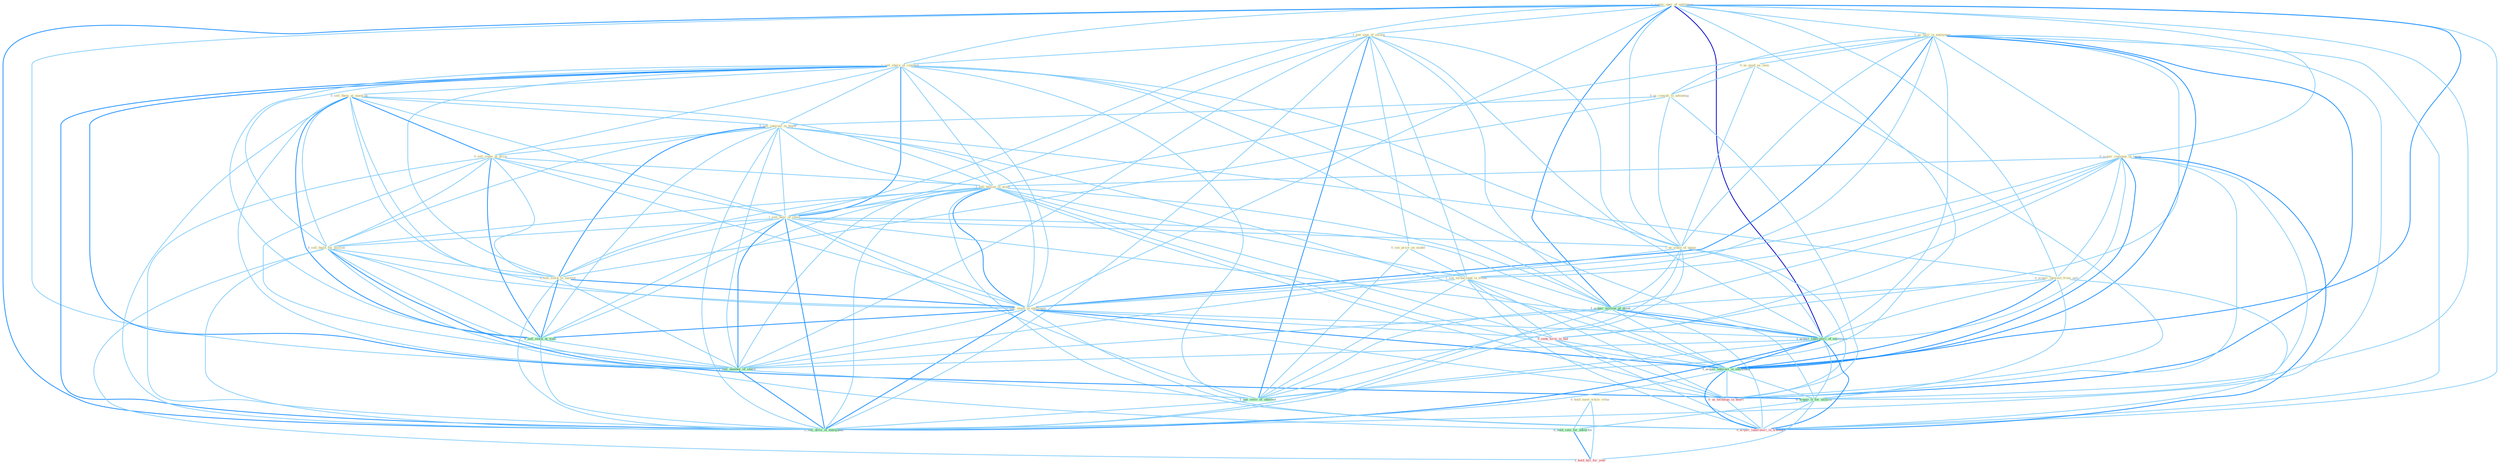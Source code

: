 Graph G{ 
    node
    [shape=polygon,style=filled,width=.5,height=.06,color="#BDFCC9",fixedsize=true,fontsize=4,
    fontcolor="#2f4f4f"];
    {node
    [color="#ffffe0", fontcolor="#8b7d6b"] "1_acquir_oper_of_entitynam " "1_see_sign_of_swoon " "1_us_facil_in_entitynam " "1_sell_share_of_compani " "0_sell_them_at_mark-up " "0_us_good_as_item " "0_hold_meet_while_refus " "0_acquir_compani_in_swap " "0_us_consult_to_advantag " "0_sell_interest_to_buyer " "0_sell_stake_at_price " "1_sell_billion_in_asset " "1_sell_beer_of_choic " "0_sell_build_for_million " "0_see_price_on_model " "1_see_turnaround_in_trend " "0_acquir_interest_from_unit " "0_sell_stock_to_institut " "1_us_some_of_equip " "1_sell_stock_in_entitynam "}
{node [color="#fff0f5", fontcolor="#b22222"] "0_seek_term_in_bid " "0_us_techniqu_in_heart " "0_acquir_laboratori_in_transact " "1_hold_bill_for_year "}
edge [color="#B0E2FF"];

	"1_acquir_oper_of_entitynam " -- "1_see_sign_of_swoon " [w="1", color="#87cefa" ];
	"1_acquir_oper_of_entitynam " -- "1_us_facil_in_entitynam " [w="1", color="#87cefa" ];
	"1_acquir_oper_of_entitynam " -- "1_sell_share_of_compani " [w="1", color="#87cefa" ];
	"1_acquir_oper_of_entitynam " -- "0_acquir_compani_in_swap " [w="1", color="#87cefa" ];
	"1_acquir_oper_of_entitynam " -- "1_sell_beer_of_choic " [w="1", color="#87cefa" ];
	"1_acquir_oper_of_entitynam " -- "0_acquir_interest_from_unit " [w="1", color="#87cefa" ];
	"1_acquir_oper_of_entitynam " -- "1_us_some_of_equip " [w="1", color="#87cefa" ];
	"1_acquir_oper_of_entitynam " -- "1_sell_stock_in_entitynam " [w="1", color="#87cefa" ];
	"1_acquir_oper_of_entitynam " -- "1_acquir_million_of_asset " [w="2", color="#1e90ff" , len=0.8];
	"1_acquir_oper_of_entitynam " -- "1_acquir_laboratori_of_entitynam " [w="3", color="#0000cd" , len=0.6];
	"1_acquir_oper_of_entitynam " -- "1_acquir_interest_in_entitynam " [w="2", color="#1e90ff" , len=0.8];
	"1_acquir_oper_of_entitynam " -- "0_acquir_it_for_million " [w="1", color="#87cefa" ];
	"1_acquir_oper_of_entitynam " -- "0_acquir_laboratori_in_transact " [w="1", color="#87cefa" ];
	"1_acquir_oper_of_entitynam " -- "1_sell_number_of_share " [w="1", color="#87cefa" ];
	"1_acquir_oper_of_entitynam " -- "1_see_reviv_of_interest " [w="1", color="#87cefa" ];
	"1_acquir_oper_of_entitynam " -- "1_sell_divis_of_entitynam " [w="2", color="#1e90ff" , len=0.8];
	"1_see_sign_of_swoon " -- "1_sell_share_of_compani " [w="1", color="#87cefa" ];
	"1_see_sign_of_swoon " -- "1_sell_beer_of_choic " [w="1", color="#87cefa" ];
	"1_see_sign_of_swoon " -- "0_see_price_on_model " [w="1", color="#87cefa" ];
	"1_see_sign_of_swoon " -- "1_see_turnaround_in_trend " [w="1", color="#87cefa" ];
	"1_see_sign_of_swoon " -- "1_us_some_of_equip " [w="1", color="#87cefa" ];
	"1_see_sign_of_swoon " -- "1_acquir_million_of_asset " [w="1", color="#87cefa" ];
	"1_see_sign_of_swoon " -- "1_acquir_laboratori_of_entitynam " [w="1", color="#87cefa" ];
	"1_see_sign_of_swoon " -- "1_sell_number_of_share " [w="1", color="#87cefa" ];
	"1_see_sign_of_swoon " -- "1_see_reviv_of_interest " [w="2", color="#1e90ff" , len=0.8];
	"1_see_sign_of_swoon " -- "1_sell_divis_of_entitynam " [w="1", color="#87cefa" ];
	"1_us_facil_in_entitynam " -- "0_us_good_as_item " [w="1", color="#87cefa" ];
	"1_us_facil_in_entitynam " -- "0_acquir_compani_in_swap " [w="1", color="#87cefa" ];
	"1_us_facil_in_entitynam " -- "0_us_consult_to_advantag " [w="1", color="#87cefa" ];
	"1_us_facil_in_entitynam " -- "1_sell_billion_in_asset " [w="1", color="#87cefa" ];
	"1_us_facil_in_entitynam " -- "1_see_turnaround_in_trend " [w="1", color="#87cefa" ];
	"1_us_facil_in_entitynam " -- "1_us_some_of_equip " [w="1", color="#87cefa" ];
	"1_us_facil_in_entitynam " -- "1_sell_stock_in_entitynam " [w="2", color="#1e90ff" , len=0.8];
	"1_us_facil_in_entitynam " -- "1_acquir_laboratori_of_entitynam " [w="1", color="#87cefa" ];
	"1_us_facil_in_entitynam " -- "0_seek_term_in_bid " [w="1", color="#87cefa" ];
	"1_us_facil_in_entitynam " -- "1_acquir_interest_in_entitynam " [w="2", color="#1e90ff" , len=0.8];
	"1_us_facil_in_entitynam " -- "0_us_techniqu_in_heart " [w="2", color="#1e90ff" , len=0.8];
	"1_us_facil_in_entitynam " -- "0_acquir_laboratori_in_transact " [w="1", color="#87cefa" ];
	"1_us_facil_in_entitynam " -- "1_sell_divis_of_entitynam " [w="1", color="#87cefa" ];
	"1_sell_share_of_compani " -- "0_sell_them_at_mark-up " [w="1", color="#87cefa" ];
	"1_sell_share_of_compani " -- "0_sell_interest_to_buyer " [w="1", color="#87cefa" ];
	"1_sell_share_of_compani " -- "0_sell_stake_at_price " [w="1", color="#87cefa" ];
	"1_sell_share_of_compani " -- "1_sell_billion_in_asset " [w="1", color="#87cefa" ];
	"1_sell_share_of_compani " -- "1_sell_beer_of_choic " [w="2", color="#1e90ff" , len=0.8];
	"1_sell_share_of_compani " -- "0_sell_build_for_million " [w="1", color="#87cefa" ];
	"1_sell_share_of_compani " -- "0_sell_stock_to_institut " [w="1", color="#87cefa" ];
	"1_sell_share_of_compani " -- "1_us_some_of_equip " [w="1", color="#87cefa" ];
	"1_sell_share_of_compani " -- "1_sell_stock_in_entitynam " [w="1", color="#87cefa" ];
	"1_sell_share_of_compani " -- "1_acquir_million_of_asset " [w="1", color="#87cefa" ];
	"1_sell_share_of_compani " -- "1_acquir_laboratori_of_entitynam " [w="1", color="#87cefa" ];
	"1_sell_share_of_compani " -- "0_sell_stock_at_time " [w="1", color="#87cefa" ];
	"1_sell_share_of_compani " -- "1_sell_number_of_share " [w="2", color="#1e90ff" , len=0.8];
	"1_sell_share_of_compani " -- "1_see_reviv_of_interest " [w="1", color="#87cefa" ];
	"1_sell_share_of_compani " -- "1_sell_divis_of_entitynam " [w="2", color="#1e90ff" , len=0.8];
	"0_sell_them_at_mark-up " -- "0_sell_interest_to_buyer " [w="1", color="#87cefa" ];
	"0_sell_them_at_mark-up " -- "0_sell_stake_at_price " [w="2", color="#1e90ff" , len=0.8];
	"0_sell_them_at_mark-up " -- "1_sell_billion_in_asset " [w="1", color="#87cefa" ];
	"0_sell_them_at_mark-up " -- "1_sell_beer_of_choic " [w="1", color="#87cefa" ];
	"0_sell_them_at_mark-up " -- "0_sell_build_for_million " [w="1", color="#87cefa" ];
	"0_sell_them_at_mark-up " -- "0_sell_stock_to_institut " [w="1", color="#87cefa" ];
	"0_sell_them_at_mark-up " -- "1_sell_stock_in_entitynam " [w="1", color="#87cefa" ];
	"0_sell_them_at_mark-up " -- "0_sell_stock_at_time " [w="2", color="#1e90ff" , len=0.8];
	"0_sell_them_at_mark-up " -- "1_sell_number_of_share " [w="1", color="#87cefa" ];
	"0_sell_them_at_mark-up " -- "1_sell_divis_of_entitynam " [w="1", color="#87cefa" ];
	"0_us_good_as_item " -- "0_us_consult_to_advantag " [w="1", color="#87cefa" ];
	"0_us_good_as_item " -- "1_us_some_of_equip " [w="1", color="#87cefa" ];
	"0_us_good_as_item " -- "0_us_techniqu_in_heart " [w="1", color="#87cefa" ];
	"0_hold_meet_while_refus " -- "0_hold_rate_for_advertis " [w="1", color="#87cefa" ];
	"0_hold_meet_while_refus " -- "1_hold_bill_for_year " [w="1", color="#87cefa" ];
	"0_acquir_compani_in_swap " -- "1_sell_billion_in_asset " [w="1", color="#87cefa" ];
	"0_acquir_compani_in_swap " -- "1_see_turnaround_in_trend " [w="1", color="#87cefa" ];
	"0_acquir_compani_in_swap " -- "0_acquir_interest_from_unit " [w="1", color="#87cefa" ];
	"0_acquir_compani_in_swap " -- "1_sell_stock_in_entitynam " [w="1", color="#87cefa" ];
	"0_acquir_compani_in_swap " -- "1_acquir_million_of_asset " [w="1", color="#87cefa" ];
	"0_acquir_compani_in_swap " -- "1_acquir_laboratori_of_entitynam " [w="1", color="#87cefa" ];
	"0_acquir_compani_in_swap " -- "0_seek_term_in_bid " [w="1", color="#87cefa" ];
	"0_acquir_compani_in_swap " -- "1_acquir_interest_in_entitynam " [w="2", color="#1e90ff" , len=0.8];
	"0_acquir_compani_in_swap " -- "0_us_techniqu_in_heart " [w="1", color="#87cefa" ];
	"0_acquir_compani_in_swap " -- "0_acquir_it_for_million " [w="1", color="#87cefa" ];
	"0_acquir_compani_in_swap " -- "0_acquir_laboratori_in_transact " [w="2", color="#1e90ff" , len=0.8];
	"0_us_consult_to_advantag " -- "0_sell_interest_to_buyer " [w="1", color="#87cefa" ];
	"0_us_consult_to_advantag " -- "0_sell_stock_to_institut " [w="1", color="#87cefa" ];
	"0_us_consult_to_advantag " -- "1_us_some_of_equip " [w="1", color="#87cefa" ];
	"0_us_consult_to_advantag " -- "0_us_techniqu_in_heart " [w="1", color="#87cefa" ];
	"0_sell_interest_to_buyer " -- "0_sell_stake_at_price " [w="1", color="#87cefa" ];
	"0_sell_interest_to_buyer " -- "1_sell_billion_in_asset " [w="1", color="#87cefa" ];
	"0_sell_interest_to_buyer " -- "1_sell_beer_of_choic " [w="1", color="#87cefa" ];
	"0_sell_interest_to_buyer " -- "0_sell_build_for_million " [w="1", color="#87cefa" ];
	"0_sell_interest_to_buyer " -- "0_acquir_interest_from_unit " [w="1", color="#87cefa" ];
	"0_sell_interest_to_buyer " -- "0_sell_stock_to_institut " [w="2", color="#1e90ff" , len=0.8];
	"0_sell_interest_to_buyer " -- "1_sell_stock_in_entitynam " [w="1", color="#87cefa" ];
	"0_sell_interest_to_buyer " -- "1_acquir_interest_in_entitynam " [w="1", color="#87cefa" ];
	"0_sell_interest_to_buyer " -- "0_sell_stock_at_time " [w="1", color="#87cefa" ];
	"0_sell_interest_to_buyer " -- "1_sell_number_of_share " [w="1", color="#87cefa" ];
	"0_sell_interest_to_buyer " -- "1_sell_divis_of_entitynam " [w="1", color="#87cefa" ];
	"0_sell_stake_at_price " -- "1_sell_billion_in_asset " [w="1", color="#87cefa" ];
	"0_sell_stake_at_price " -- "1_sell_beer_of_choic " [w="1", color="#87cefa" ];
	"0_sell_stake_at_price " -- "0_sell_build_for_million " [w="1", color="#87cefa" ];
	"0_sell_stake_at_price " -- "0_sell_stock_to_institut " [w="1", color="#87cefa" ];
	"0_sell_stake_at_price " -- "1_sell_stock_in_entitynam " [w="1", color="#87cefa" ];
	"0_sell_stake_at_price " -- "0_sell_stock_at_time " [w="2", color="#1e90ff" , len=0.8];
	"0_sell_stake_at_price " -- "1_sell_number_of_share " [w="1", color="#87cefa" ];
	"0_sell_stake_at_price " -- "1_sell_divis_of_entitynam " [w="1", color="#87cefa" ];
	"1_sell_billion_in_asset " -- "1_sell_beer_of_choic " [w="1", color="#87cefa" ];
	"1_sell_billion_in_asset " -- "0_sell_build_for_million " [w="1", color="#87cefa" ];
	"1_sell_billion_in_asset " -- "1_see_turnaround_in_trend " [w="1", color="#87cefa" ];
	"1_sell_billion_in_asset " -- "0_sell_stock_to_institut " [w="1", color="#87cefa" ];
	"1_sell_billion_in_asset " -- "1_sell_stock_in_entitynam " [w="2", color="#1e90ff" , len=0.8];
	"1_sell_billion_in_asset " -- "1_acquir_million_of_asset " [w="1", color="#87cefa" ];
	"1_sell_billion_in_asset " -- "0_seek_term_in_bid " [w="1", color="#87cefa" ];
	"1_sell_billion_in_asset " -- "1_acquir_interest_in_entitynam " [w="1", color="#87cefa" ];
	"1_sell_billion_in_asset " -- "0_us_techniqu_in_heart " [w="1", color="#87cefa" ];
	"1_sell_billion_in_asset " -- "0_acquir_laboratori_in_transact " [w="1", color="#87cefa" ];
	"1_sell_billion_in_asset " -- "0_sell_stock_at_time " [w="1", color="#87cefa" ];
	"1_sell_billion_in_asset " -- "1_sell_number_of_share " [w="1", color="#87cefa" ];
	"1_sell_billion_in_asset " -- "1_sell_divis_of_entitynam " [w="1", color="#87cefa" ];
	"1_sell_beer_of_choic " -- "0_sell_build_for_million " [w="1", color="#87cefa" ];
	"1_sell_beer_of_choic " -- "0_sell_stock_to_institut " [w="1", color="#87cefa" ];
	"1_sell_beer_of_choic " -- "1_us_some_of_equip " [w="1", color="#87cefa" ];
	"1_sell_beer_of_choic " -- "1_sell_stock_in_entitynam " [w="1", color="#87cefa" ];
	"1_sell_beer_of_choic " -- "1_acquir_million_of_asset " [w="1", color="#87cefa" ];
	"1_sell_beer_of_choic " -- "1_acquir_laboratori_of_entitynam " [w="1", color="#87cefa" ];
	"1_sell_beer_of_choic " -- "0_sell_stock_at_time " [w="1", color="#87cefa" ];
	"1_sell_beer_of_choic " -- "1_sell_number_of_share " [w="2", color="#1e90ff" , len=0.8];
	"1_sell_beer_of_choic " -- "1_see_reviv_of_interest " [w="1", color="#87cefa" ];
	"1_sell_beer_of_choic " -- "1_sell_divis_of_entitynam " [w="2", color="#1e90ff" , len=0.8];
	"0_sell_build_for_million " -- "0_sell_stock_to_institut " [w="1", color="#87cefa" ];
	"0_sell_build_for_million " -- "1_sell_stock_in_entitynam " [w="1", color="#87cefa" ];
	"0_sell_build_for_million " -- "0_acquir_it_for_million " [w="2", color="#1e90ff" , len=0.8];
	"0_sell_build_for_million " -- "0_hold_rate_for_advertis " [w="1", color="#87cefa" ];
	"0_sell_build_for_million " -- "0_sell_stock_at_time " [w="1", color="#87cefa" ];
	"0_sell_build_for_million " -- "1_sell_number_of_share " [w="1", color="#87cefa" ];
	"0_sell_build_for_million " -- "1_hold_bill_for_year " [w="1", color="#87cefa" ];
	"0_sell_build_for_million " -- "1_sell_divis_of_entitynam " [w="1", color="#87cefa" ];
	"0_see_price_on_model " -- "1_see_turnaround_in_trend " [w="1", color="#87cefa" ];
	"0_see_price_on_model " -- "1_see_reviv_of_interest " [w="1", color="#87cefa" ];
	"1_see_turnaround_in_trend " -- "1_sell_stock_in_entitynam " [w="1", color="#87cefa" ];
	"1_see_turnaround_in_trend " -- "0_seek_term_in_bid " [w="1", color="#87cefa" ];
	"1_see_turnaround_in_trend " -- "1_acquir_interest_in_entitynam " [w="1", color="#87cefa" ];
	"1_see_turnaround_in_trend " -- "0_us_techniqu_in_heart " [w="1", color="#87cefa" ];
	"1_see_turnaround_in_trend " -- "0_acquir_laboratori_in_transact " [w="1", color="#87cefa" ];
	"1_see_turnaround_in_trend " -- "1_see_reviv_of_interest " [w="1", color="#87cefa" ];
	"0_acquir_interest_from_unit " -- "1_acquir_million_of_asset " [w="1", color="#87cefa" ];
	"0_acquir_interest_from_unit " -- "1_acquir_laboratori_of_entitynam " [w="1", color="#87cefa" ];
	"0_acquir_interest_from_unit " -- "1_acquir_interest_in_entitynam " [w="2", color="#1e90ff" , len=0.8];
	"0_acquir_interest_from_unit " -- "0_acquir_it_for_million " [w="1", color="#87cefa" ];
	"0_acquir_interest_from_unit " -- "0_acquir_laboratori_in_transact " [w="1", color="#87cefa" ];
	"0_sell_stock_to_institut " -- "1_sell_stock_in_entitynam " [w="2", color="#1e90ff" , len=0.8];
	"0_sell_stock_to_institut " -- "0_sell_stock_at_time " [w="2", color="#1e90ff" , len=0.8];
	"0_sell_stock_to_institut " -- "1_sell_number_of_share " [w="1", color="#87cefa" ];
	"0_sell_stock_to_institut " -- "1_sell_divis_of_entitynam " [w="1", color="#87cefa" ];
	"1_us_some_of_equip " -- "1_acquir_million_of_asset " [w="1", color="#87cefa" ];
	"1_us_some_of_equip " -- "1_acquir_laboratori_of_entitynam " [w="1", color="#87cefa" ];
	"1_us_some_of_equip " -- "0_us_techniqu_in_heart " [w="1", color="#87cefa" ];
	"1_us_some_of_equip " -- "1_sell_number_of_share " [w="1", color="#87cefa" ];
	"1_us_some_of_equip " -- "1_see_reviv_of_interest " [w="1", color="#87cefa" ];
	"1_us_some_of_equip " -- "1_sell_divis_of_entitynam " [w="1", color="#87cefa" ];
	"1_sell_stock_in_entitynam " -- "1_acquir_laboratori_of_entitynam " [w="1", color="#87cefa" ];
	"1_sell_stock_in_entitynam " -- "0_seek_term_in_bid " [w="1", color="#87cefa" ];
	"1_sell_stock_in_entitynam " -- "1_acquir_interest_in_entitynam " [w="2", color="#1e90ff" , len=0.8];
	"1_sell_stock_in_entitynam " -- "0_us_techniqu_in_heart " [w="1", color="#87cefa" ];
	"1_sell_stock_in_entitynam " -- "0_acquir_laboratori_in_transact " [w="1", color="#87cefa" ];
	"1_sell_stock_in_entitynam " -- "0_sell_stock_at_time " [w="2", color="#1e90ff" , len=0.8];
	"1_sell_stock_in_entitynam " -- "1_sell_number_of_share " [w="1", color="#87cefa" ];
	"1_sell_stock_in_entitynam " -- "1_sell_divis_of_entitynam " [w="2", color="#1e90ff" , len=0.8];
	"1_acquir_million_of_asset " -- "1_acquir_laboratori_of_entitynam " [w="2", color="#1e90ff" , len=0.8];
	"1_acquir_million_of_asset " -- "1_acquir_interest_in_entitynam " [w="1", color="#87cefa" ];
	"1_acquir_million_of_asset " -- "0_acquir_it_for_million " [w="1", color="#87cefa" ];
	"1_acquir_million_of_asset " -- "0_acquir_laboratori_in_transact " [w="1", color="#87cefa" ];
	"1_acquir_million_of_asset " -- "1_sell_number_of_share " [w="1", color="#87cefa" ];
	"1_acquir_million_of_asset " -- "1_see_reviv_of_interest " [w="1", color="#87cefa" ];
	"1_acquir_million_of_asset " -- "1_sell_divis_of_entitynam " [w="1", color="#87cefa" ];
	"1_acquir_laboratori_of_entitynam " -- "1_acquir_interest_in_entitynam " [w="2", color="#1e90ff" , len=0.8];
	"1_acquir_laboratori_of_entitynam " -- "0_acquir_it_for_million " [w="1", color="#87cefa" ];
	"1_acquir_laboratori_of_entitynam " -- "0_acquir_laboratori_in_transact " [w="2", color="#1e90ff" , len=0.8];
	"1_acquir_laboratori_of_entitynam " -- "1_sell_number_of_share " [w="1", color="#87cefa" ];
	"1_acquir_laboratori_of_entitynam " -- "1_see_reviv_of_interest " [w="1", color="#87cefa" ];
	"1_acquir_laboratori_of_entitynam " -- "1_sell_divis_of_entitynam " [w="2", color="#1e90ff" , len=0.8];
	"0_seek_term_in_bid " -- "1_acquir_interest_in_entitynam " [w="1", color="#87cefa" ];
	"0_seek_term_in_bid " -- "0_us_techniqu_in_heart " [w="1", color="#87cefa" ];
	"0_seek_term_in_bid " -- "0_acquir_laboratori_in_transact " [w="1", color="#87cefa" ];
	"1_acquir_interest_in_entitynam " -- "0_us_techniqu_in_heart " [w="1", color="#87cefa" ];
	"1_acquir_interest_in_entitynam " -- "0_acquir_it_for_million " [w="1", color="#87cefa" ];
	"1_acquir_interest_in_entitynam " -- "0_acquir_laboratori_in_transact " [w="2", color="#1e90ff" , len=0.8];
	"1_acquir_interest_in_entitynam " -- "1_sell_divis_of_entitynam " [w="1", color="#87cefa" ];
	"0_us_techniqu_in_heart " -- "0_acquir_laboratori_in_transact " [w="1", color="#87cefa" ];
	"0_acquir_it_for_million " -- "0_hold_rate_for_advertis " [w="1", color="#87cefa" ];
	"0_acquir_it_for_million " -- "0_acquir_laboratori_in_transact " [w="1", color="#87cefa" ];
	"0_acquir_it_for_million " -- "1_hold_bill_for_year " [w="1", color="#87cefa" ];
	"0_hold_rate_for_advertis " -- "1_hold_bill_for_year " [w="2", color="#1e90ff" , len=0.8];
	"0_sell_stock_at_time " -- "1_sell_number_of_share " [w="1", color="#87cefa" ];
	"0_sell_stock_at_time " -- "1_sell_divis_of_entitynam " [w="1", color="#87cefa" ];
	"1_sell_number_of_share " -- "1_see_reviv_of_interest " [w="1", color="#87cefa" ];
	"1_sell_number_of_share " -- "1_sell_divis_of_entitynam " [w="2", color="#1e90ff" , len=0.8];
	"1_see_reviv_of_interest " -- "1_sell_divis_of_entitynam " [w="1", color="#87cefa" ];
}